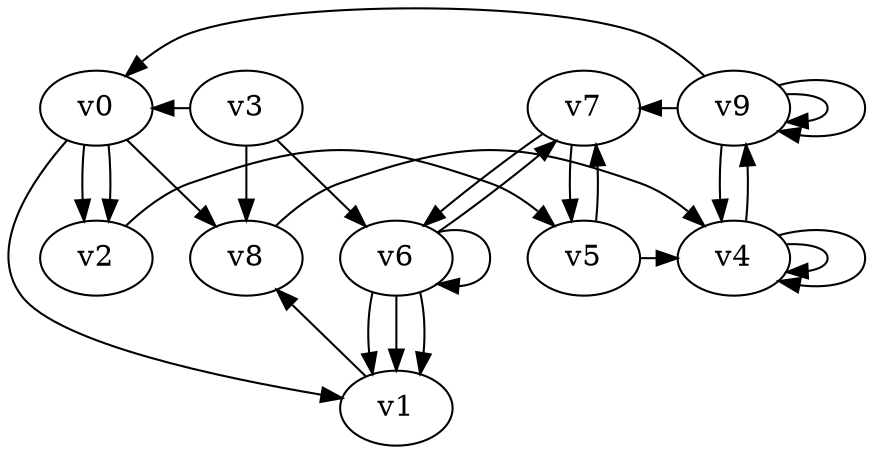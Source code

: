 // Benchmark game 15 - 10 vertices
digraph G {
    v0 [name="v0", player=1];
    v1 [name="v1", player=1];
    v2 [name="v2", player=0];
    v3 [name="v3", player=1];
    v4 [name="v4", player=0];
    v5 [name="v5", player=0, target=1];
    v6 [name="v6", player=0];
    v7 [name="v7", player=0];
    v8 [name="v8", player=1];
    v9 [name="v9", player=0];

    v0 -> v8;
    v1 -> v8 [constraint="time % 2 == 1"];
    v2 -> v5 [constraint="time <= 18"];
    v3 -> v0 [constraint="(time >= 6) && (time <= 16)"];
    v4 -> v9 [constraint="time % 3 == 2"];
    v5 -> v7;
    v6 -> v1 [constraint="time == 17"];
    v7 -> v5;
    v8 -> v4 [constraint="time % 5 == 4"];
    v9 -> v9 [constraint="time % 6 == 0"];
    v9 -> v4;
    v4 -> v4 [constraint="time <= 16"];
    v0 -> v2 [constraint="time <= 23"];
    v6 -> v1;
    v0 -> v1 [constraint="time >= 4"];
    v6 -> v6 [constraint="time == 5"];
    v5 -> v4 [constraint="time >= 13"];
    v9 -> v9;
    v0 -> v2;
    v9 -> v0 [constraint="time % 4 == 3"];
    v6 -> v7 [constraint="time % 5 == 2"];
    v3 -> v8;
    v6 -> v1;
    v9 -> v7 [constraint="time % 4 == 0"];
    v3 -> v6 [constraint="(time % 2 == 1) || (time % 3 == 0)"];
    v4 -> v4 [constraint="time == 0"];
    v7 -> v6;
}

